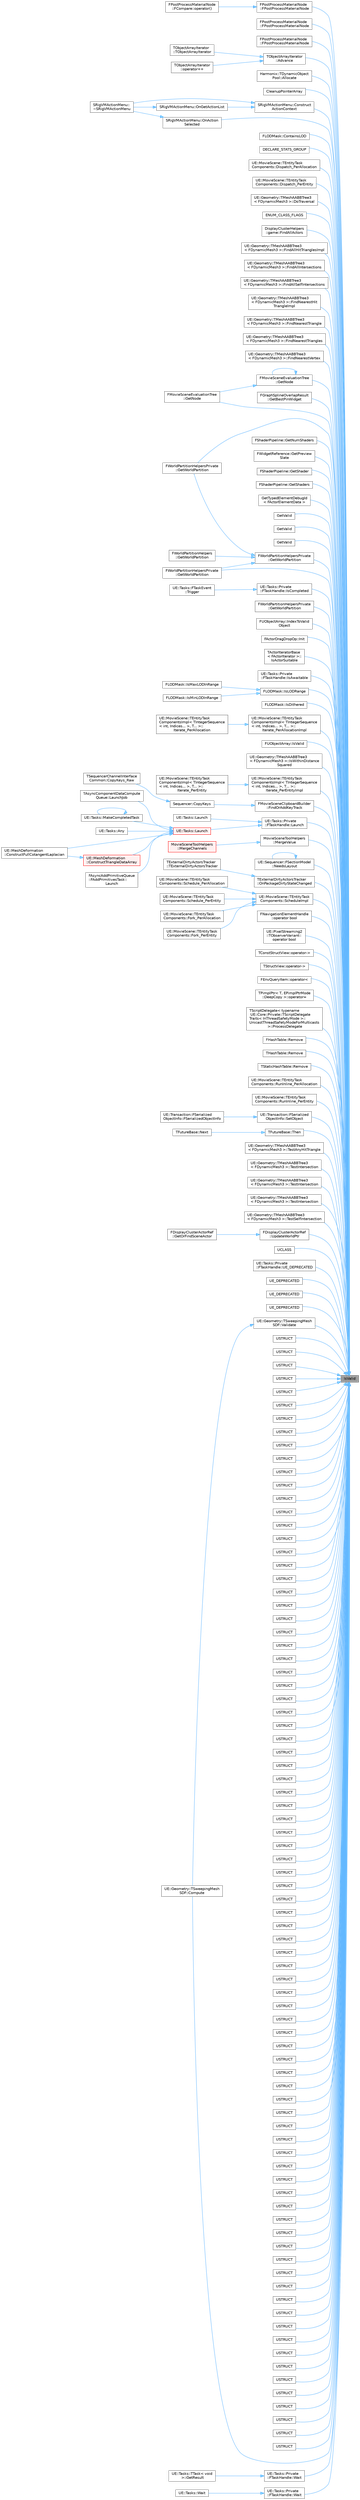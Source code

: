 digraph "IsValid"
{
 // INTERACTIVE_SVG=YES
 // LATEX_PDF_SIZE
  bgcolor="transparent";
  edge [fontname=Helvetica,fontsize=10,labelfontname=Helvetica,labelfontsize=10];
  node [fontname=Helvetica,fontsize=10,shape=box,height=0.2,width=0.4];
  rankdir="RL";
  Node1 [id="Node000001",label="IsValid",height=0.2,width=0.4,color="gray40", fillcolor="grey60", style="filled", fontcolor="black",tooltip=" "];
  Node1 -> Node2 [id="edge1_Node000001_Node000002",dir="back",color="steelblue1",style="solid",tooltip=" "];
  Node2 [id="Node000002",label="FPostProcessMaterialNode\l::FPostProcessMaterialNode",height=0.2,width=0.4,color="grey40", fillcolor="white", style="filled",URL="$d7/d18/structFPostProcessMaterialNode.html#ae6e707677c16ffdf92c939896d4dcab6",tooltip=" "];
  Node2 -> Node3 [id="edge2_Node000002_Node000003",dir="back",color="steelblue1",style="solid",tooltip=" "];
  Node3 [id="Node000003",label="FPostProcessMaterialNode\l::FCompare::operator()",height=0.2,width=0.4,color="grey40", fillcolor="white", style="filled",URL="$d7/d36/structFPostProcessMaterialNode_1_1FCompare.html#a70a6184172b61ce206432ad6aec59f3e",tooltip=" "];
  Node1 -> Node4 [id="edge3_Node000001_Node000004",dir="back",color="steelblue1",style="solid",tooltip=" "];
  Node4 [id="Node000004",label="FPostProcessMaterialNode\l::FPostProcessMaterialNode",height=0.2,width=0.4,color="grey40", fillcolor="white", style="filled",URL="$d7/d18/structFPostProcessMaterialNode.html#abaf8f3c3c472a36eb60947759b48b203",tooltip=" "];
  Node1 -> Node5 [id="edge4_Node000001_Node000005",dir="back",color="steelblue1",style="solid",tooltip=" "];
  Node5 [id="Node000005",label="FPostProcessMaterialNode\l::FPostProcessMaterialNode",height=0.2,width=0.4,color="grey40", fillcolor="white", style="filled",URL="$d7/d18/structFPostProcessMaterialNode.html#a237984bd3d2e72f5a341a7a6c44108f9",tooltip=" "];
  Node1 -> Node6 [id="edge5_Node000001_Node000006",dir="back",color="steelblue1",style="solid",tooltip=" "];
  Node6 [id="Node000006",label="TObjectArrayIterator\l::Advance",height=0.2,width=0.4,color="grey40", fillcolor="white", style="filled",URL="$da/d29/classTObjectArrayIterator.html#a900bb4630abaa24dee4a15cd1e039cfd",tooltip="Iterator advance with ordinary name for clarity in subclasses."];
  Node6 -> Node7 [id="edge6_Node000006_Node000007",dir="back",color="steelblue1",style="solid",tooltip=" "];
  Node7 [id="Node000007",label="TObjectArrayIterator\l::TObjectArrayIterator",height=0.2,width=0.4,color="grey40", fillcolor="white", style="filled",URL="$da/d29/classTObjectArrayIterator.html#a1e557ed3a82c3a05c766b6a27964cabb",tooltip="Constructor, iterates all non-null, non pending kill objects, optionally of a particular class or bas..."];
  Node6 -> Node8 [id="edge7_Node000006_Node000008",dir="back",color="steelblue1",style="solid",tooltip=" "];
  Node8 [id="Node000008",label="TObjectArrayIterator\l::operator++",height=0.2,width=0.4,color="grey40", fillcolor="white", style="filled",URL="$da/d29/classTObjectArrayIterator.html#a044ab7c539aebd6faf96b78b3c3a452e",tooltip="Iterator advance."];
  Node1 -> Node9 [id="edge8_Node000001_Node000009",dir="back",color="steelblue1",style="solid",tooltip=" "];
  Node9 [id="Node000009",label="Harmonix::TDynamicObject\lPool::Allocate",height=0.2,width=0.4,color="grey40", fillcolor="white", style="filled",URL="$d2/dd2/classHarmonix_1_1TDynamicObjectPool.html#ada93601bd58c18e6978ad9d9405bd72d",tooltip="allocates Num number of objects, given a factory method"];
  Node1 -> Node10 [id="edge9_Node000001_Node000010",dir="back",color="steelblue1",style="solid",tooltip=" "];
  Node10 [id="Node000010",label="CleanupPointerArray",height=0.2,width=0.4,color="grey40", fillcolor="white", style="filled",URL="$d2/d17/SharedPointer_8h.html#aa708d530eb4d735a184067f7a46eca4d",tooltip="Given a TArray of TWeakPtr's, will remove any invalid pointers."];
  Node1 -> Node11 [id="edge10_Node000001_Node000011",dir="back",color="steelblue1",style="solid",tooltip=" "];
  Node11 [id="Node000011",label="UE::Geometry::TSweepingMesh\lSDF::Compute",height=0.2,width=0.4,color="grey40", fillcolor="white", style="filled",URL="$dc/d4d/classUE_1_1Geometry_1_1TSweepingMeshSDF.html#a105ca0c0f2e59af9dd59e5c67c066f3e",tooltip="Compute the SDF enclosing the given bounds, with a 'safe' buffer zone."];
  Node1 -> Node12 [id="edge11_Node000001_Node000012",dir="back",color="steelblue1",style="solid",tooltip=" "];
  Node12 [id="Node000012",label="SRigVMActionMenu::Construct\lActionContext",height=0.2,width=0.4,color="grey40", fillcolor="white", style="filled",URL="$d0/dc8/classSRigVMActionMenu.html#a39f24a5eda969fd892188de587551386",tooltip=" "];
  Node12 -> Node13 [id="edge12_Node000012_Node000013",dir="back",color="steelblue1",style="solid",tooltip=" "];
  Node13 [id="Node000013",label="SRigVMActionMenu::\l~SRigVMActionMenu",height=0.2,width=0.4,color="grey40", fillcolor="white", style="filled",URL="$d0/dc8/classSRigVMActionMenu.html#a3e5360a0d634f11a8d88f3e21f1fa462",tooltip=" "];
  Node12 -> Node14 [id="edge13_Node000012_Node000014",dir="back",color="steelblue1",style="solid",tooltip=" "];
  Node14 [id="Node000014",label="SRigVMActionMenu::OnGetActionList",height=0.2,width=0.4,color="grey40", fillcolor="white", style="filled",URL="$d0/dc8/classSRigVMActionMenu.html#a2c30328b4c74245ba7ed5dc5f2303516",tooltip="Callback used to populate all actions list in SGraphActionMenu."];
  Node14 -> Node13 [id="edge14_Node000014_Node000013",dir="back",color="steelblue1",style="solid",tooltip=" "];
  Node1 -> Node15 [id="edge15_Node000001_Node000015",dir="back",color="steelblue1",style="solid",tooltip=" "];
  Node15 [id="Node000015",label="FLODMask::ContainsLOD",height=0.2,width=0.4,color="grey40", fillcolor="white", style="filled",URL="$d1/d95/structFLODMask.html#adafa6ff78c6eef4f467eaa7ee0b87d92",tooltip=" "];
  Node1 -> Node16 [id="edge16_Node000001_Node000016",dir="back",color="steelblue1",style="solid",tooltip=" "];
  Node16 [id="Node000016",label="DECLARE_STATS_GROUP",height=0.2,width=0.4,color="grey40", fillcolor="white", style="filled",URL="$da/d32/MovieSceneEntitySystemTypes_8h.html#a5c81dfc18995ea372f027e6c37c9b374",tooltip=" "];
  Node1 -> Node17 [id="edge17_Node000001_Node000017",dir="back",color="steelblue1",style="solid",tooltip=" "];
  Node17 [id="Node000017",label="UE::MovieScene::TEntityTask\lComponents::Dispatch_PerAllocation",height=0.2,width=0.4,color="grey40", fillcolor="white", style="filled",URL="$d2/d13/structUE_1_1MovieScene_1_1TEntityTaskComponents.html#a7159a1814d7fca09ad479d379d695f42",tooltip="Dispatch a task for every allocation that matches the filters and component types."];
  Node1 -> Node18 [id="edge18_Node000001_Node000018",dir="back",color="steelblue1",style="solid",tooltip=" "];
  Node18 [id="Node000018",label="UE::MovieScene::TEntityTask\lComponents::Dispatch_PerEntity",height=0.2,width=0.4,color="grey40", fillcolor="white", style="filled",URL="$d2/d13/structUE_1_1MovieScene_1_1TEntityTaskComponents.html#ad6e5e1147b4d63d4e74d9b567645e8ba",tooltip="Dispatch a task for every entity that matches the filters and component types."];
  Node1 -> Node19 [id="edge19_Node000001_Node000019",dir="back",color="steelblue1",style="solid",tooltip=" "];
  Node19 [id="Node000019",label="UE::Geometry::TMeshAABBTree3\l\< FDynamicMesh3 \>::DoTraversal",height=0.2,width=0.4,color="grey40", fillcolor="white", style="filled",URL="$dc/dc1/classUE_1_1Geometry_1_1TMeshAABBTree3.html#a8c99b42d74ecde7f07088c45a494e8d2",tooltip=" "];
  Node1 -> Node20 [id="edge20_Node000001_Node000020",dir="back",color="steelblue1",style="solid",tooltip=" "];
  Node20 [id="Node000020",label="ENUM_CLASS_FLAGS",height=0.2,width=0.4,color="grey40", fillcolor="white", style="filled",URL="$d3/d80/GroomCacheData_8h.html#a796bc07c128fa9e21924df4b4728ae09",tooltip="Attributes in groom that can be animated."];
  Node1 -> Node21 [id="edge21_Node000001_Node000021",dir="back",color="steelblue1",style="solid",tooltip=" "];
  Node21 [id="Node000021",label="DisplayClusterHelpers\l::game::FindAllActors",height=0.2,width=0.4,color="grey40", fillcolor="white", style="filled",URL="$d7/d25/namespaceDisplayClusterHelpers_1_1game.html#a314a3868ae02a6d8dd33e159d78db52a",tooltip=" "];
  Node1 -> Node22 [id="edge22_Node000001_Node000022",dir="back",color="steelblue1",style="solid",tooltip=" "];
  Node22 [id="Node000022",label="UE::Geometry::TMeshAABBTree3\l\< FDynamicMesh3 \>::FindAllHitTrianglesImpl",height=0.2,width=0.4,color="grey40", fillcolor="white", style="filled",URL="$dc/dc1/classUE_1_1Geometry_1_1TMeshAABBTree3.html#ab785b1392acf7356415b5ecada3e57e5",tooltip=" "];
  Node1 -> Node23 [id="edge23_Node000001_Node000023",dir="back",color="steelblue1",style="solid",tooltip=" "];
  Node23 [id="Node000023",label="UE::Geometry::TMeshAABBTree3\l\< FDynamicMesh3 \>::FindAllIntersections",height=0.2,width=0.4,color="grey40", fillcolor="white", style="filled",URL="$dc/dc1/classUE_1_1Geometry_1_1TMeshAABBTree3.html#a5d1e5103a2fdf8720402b95a8a989074",tooltip=" "];
  Node1 -> Node24 [id="edge24_Node000001_Node000024",dir="back",color="steelblue1",style="solid",tooltip=" "];
  Node24 [id="Node000024",label="UE::Geometry::TMeshAABBTree3\l\< FDynamicMesh3 \>::FindAllSelfIntersections",height=0.2,width=0.4,color="grey40", fillcolor="white", style="filled",URL="$dc/dc1/classUE_1_1Geometry_1_1TMeshAABBTree3.html#a290dcdcd22518663e1c58414cd6dcd0c",tooltip=" "];
  Node1 -> Node25 [id="edge25_Node000001_Node000025",dir="back",color="steelblue1",style="solid",tooltip=" "];
  Node25 [id="Node000025",label="UE::Geometry::TMeshAABBTree3\l\< FDynamicMesh3 \>::FindNearestHit\lTriangleImpl",height=0.2,width=0.4,color="grey40", fillcolor="white", style="filled",URL="$dc/dc1/classUE_1_1Geometry_1_1TMeshAABBTree3.html#a85b98c694dc14b89c846fe3de1d8f114",tooltip=" "];
  Node1 -> Node26 [id="edge26_Node000001_Node000026",dir="back",color="steelblue1",style="solid",tooltip=" "];
  Node26 [id="Node000026",label="UE::Geometry::TMeshAABBTree3\l\< FDynamicMesh3 \>::FindNearestTriangle",height=0.2,width=0.4,color="grey40", fillcolor="white", style="filled",URL="$dc/dc1/classUE_1_1Geometry_1_1TMeshAABBTree3.html#a8a9850254e5606a8af4d0504e2204e6f",tooltip=" "];
  Node1 -> Node27 [id="edge27_Node000001_Node000027",dir="back",color="steelblue1",style="solid",tooltip=" "];
  Node27 [id="Node000027",label="UE::Geometry::TMeshAABBTree3\l\< FDynamicMesh3 \>::FindNearestTriangles",height=0.2,width=0.4,color="grey40", fillcolor="white", style="filled",URL="$dc/dc1/classUE_1_1Geometry_1_1TMeshAABBTree3.html#a6898d3661813666219cd9c0d7d2c03ae",tooltip=" "];
  Node1 -> Node28 [id="edge28_Node000001_Node000028",dir="back",color="steelblue1",style="solid",tooltip=" "];
  Node28 [id="Node000028",label="UE::Geometry::TMeshAABBTree3\l\< FDynamicMesh3 \>::FindNearestVertex",height=0.2,width=0.4,color="grey40", fillcolor="white", style="filled",URL="$dc/dc1/classUE_1_1Geometry_1_1TMeshAABBTree3.html#a6b4c8a4061bcfb2119b0dba77fe2a11b",tooltip=" "];
  Node1 -> Node29 [id="edge29_Node000001_Node000029",dir="back",color="steelblue1",style="solid",tooltip=" "];
  Node29 [id="Node000029",label="FMovieSceneClipboardBuilder\l::FindOrAddKeyTrack",height=0.2,width=0.4,color="grey40", fillcolor="white", style="filled",URL="$de/d61/classFMovieSceneClipboardBuilder.html#a877aa251b01cb8fea4a971ea7b58caa0",tooltip="Find or add a key track."];
  Node29 -> Node30 [id="edge30_Node000029_Node000030",dir="back",color="steelblue1",style="solid",tooltip=" "];
  Node30 [id="Node000030",label="Sequencer::CopyKeys",height=0.2,width=0.4,color="grey40", fillcolor="white", style="filled",URL="$d5/dd3/namespaceSequencer.html#acc107bb557f07916b9481ea65ad35bd3",tooltip="Copy the specified keys from a channel."];
  Node30 -> Node31 [id="edge31_Node000030_Node000031",dir="back",color="steelblue1",style="solid",tooltip=" "];
  Node31 [id="Node000031",label="TSequencerChannelInterface\lCommon::CopyKeys_Raw",height=0.2,width=0.4,color="grey40", fillcolor="white", style="filled",URL="$da/dae/structTSequencerChannelInterfaceCommon.html#ac895f2ffd1ac3cd2b814d410314707fa",tooltip="Copy all the keys specified in KeyMask to the specified clipboard."];
  Node1 -> Node32 [id="edge32_Node000001_Node000032",dir="back",color="steelblue1",style="solid",tooltip=" "];
  Node32 [id="Node000032",label="FGraphSplineOverlapResult\l::GetBestPinWidget",height=0.2,width=0.4,color="grey40", fillcolor="white", style="filled",URL="$d6/dc3/structFGraphSplineOverlapResult.html#acfe2588d7e46d53e977eeb97aa72fa32",tooltip=" "];
  Node1 -> Node33 [id="edge33_Node000001_Node000033",dir="back",color="steelblue1",style="solid",tooltip=" "];
  Node33 [id="Node000033",label="FMovieSceneEvaluationTree\l::GetNode",height=0.2,width=0.4,color="grey40", fillcolor="white", style="filled",URL="$db/d77/structFMovieSceneEvaluationTree.html#a720ff1568bd5be145a6e2f40f6d5bbbc",tooltip="Non-const access to a node from its handle."];
  Node33 -> Node33 [id="edge34_Node000033_Node000033",dir="back",color="steelblue1",style="solid",tooltip=" "];
  Node33 -> Node34 [id="edge35_Node000033_Node000034",dir="back",color="steelblue1",style="solid",tooltip=" "];
  Node34 [id="Node000034",label="FMovieSceneEvaluationTree\l::GetNode",height=0.2,width=0.4,color="grey40", fillcolor="white", style="filled",URL="$db/d77/structFMovieSceneEvaluationTree.html#ae67087610aac79b71f174d32ef208075",tooltip="Const access to a node from its handle."];
  Node1 -> Node34 [id="edge36_Node000001_Node000034",dir="back",color="steelblue1",style="solid",tooltip=" "];
  Node1 -> Node35 [id="edge37_Node000001_Node000035",dir="back",color="steelblue1",style="solid",tooltip=" "];
  Node35 [id="Node000035",label="FShaderPipeline::GetNumShaders",height=0.2,width=0.4,color="grey40", fillcolor="white", style="filled",URL="$dd/da7/classFShaderPipeline.html#af4c9c679c827b0da43557d18d4487871",tooltip=" "];
  Node1 -> Node36 [id="edge38_Node000001_Node000036",dir="back",color="steelblue1",style="solid",tooltip=" "];
  Node36 [id="Node000036",label="FWidgetReference::GetPreview\lSlate",height=0.2,width=0.4,color="grey40", fillcolor="white", style="filled",URL="$d3/d7a/structFWidgetReference.html#a4c977b7e74472158e0a16de5ef78c766",tooltip=" "];
  Node1 -> Node37 [id="edge39_Node000001_Node000037",dir="back",color="steelblue1",style="solid",tooltip=" "];
  Node37 [id="Node000037",label="FShaderPipeline::GetShader",height=0.2,width=0.4,color="grey40", fillcolor="white", style="filled",URL="$dd/da7/classFShaderPipeline.html#a63766cd2d86cd8bab1ca43c839f47772",tooltip=" "];
  Node1 -> Node38 [id="edge40_Node000001_Node000038",dir="back",color="steelblue1",style="solid",tooltip=" "];
  Node38 [id="Node000038",label="FShaderPipeline::GetShaders",height=0.2,width=0.4,color="grey40", fillcolor="white", style="filled",URL="$dd/da7/classFShaderPipeline.html#a95bac862f847242a7f22adf30da48fcd",tooltip=" "];
  Node1 -> Node39 [id="edge41_Node000001_Node000039",dir="back",color="steelblue1",style="solid",tooltip=" "];
  Node39 [id="Node000039",label="GetTypedElementDebugId\l\< FActorElementData \>",height=0.2,width=0.4,color="grey40", fillcolor="white", style="filled",URL="$db/df8/ActorElementData_8h.html#a9cc50bc4bc17a7e6e2b0f31be4488296",tooltip=" "];
  Node1 -> Node40 [id="edge42_Node000001_Node000040",dir="back",color="steelblue1",style="solid",tooltip=" "];
  Node40 [id="Node000040",label="GetValid",height=0.2,width=0.4,color="grey40", fillcolor="white", style="filled",URL="$db/dbf/Object_8h.html#ac1f7dec9d3af68b9b1f4df02d64c33bf",tooltip="Returns a pointer to a valid object if the Test object passes IsValid() tests, otherwise null."];
  Node1 -> Node41 [id="edge43_Node000001_Node000041",dir="back",color="steelblue1",style="solid",tooltip=" "];
  Node41 [id="Node000041",label="GetValid",height=0.2,width=0.4,color="grey40", fillcolor="white", style="filled",URL="$d6/d75/ObjectPtr_8h.html#a1efc504743d2cfb21347e9831513d038",tooltip="Returns a pointer to a valid object if the Test object passes IsValid() tests, otherwise null."];
  Node1 -> Node42 [id="edge44_Node000001_Node000042",dir="back",color="steelblue1",style="solid",tooltip=" "];
  Node42 [id="Node000042",label="GetValid",height=0.2,width=0.4,color="grey40", fillcolor="white", style="filled",URL="$db/dbf/Object_8h.html#aa7b735eeb0c46241d53dce833618a66a",tooltip="Returns a pointer to a valid object if the Test object passes IsValid() tests, otherwise null."];
  Node1 -> Node43 [id="edge45_Node000001_Node000043",dir="back",color="steelblue1",style="solid",tooltip=" "];
  Node43 [id="Node000043",label="FWorldPartitionHelpersPrivate\l::GetWorldPartition",height=0.2,width=0.4,color="grey40", fillcolor="white", style="filled",URL="$da/d84/namespaceFWorldPartitionHelpersPrivate.html#a5a98afa63bd1581a1928f9bd5a76be87",tooltip=" "];
  Node1 -> Node44 [id="edge46_Node000001_Node000044",dir="back",color="steelblue1",style="solid",tooltip=" "];
  Node44 [id="Node000044",label="FWorldPartitionHelpersPrivate\l::GetWorldPartition",height=0.2,width=0.4,color="grey40", fillcolor="white", style="filled",URL="$da/d84/namespaceFWorldPartitionHelpersPrivate.html#a9cb7af4c9cac8ff6a8f726177c5f0154",tooltip=" "];
  Node44 -> Node45 [id="edge47_Node000044_Node000045",dir="back",color="steelblue1",style="solid",tooltip=" "];
  Node45 [id="Node000045",label="FWorldPartitionHelpers\l::GetWorldPartition",height=0.2,width=0.4,color="grey40", fillcolor="white", style="filled",URL="$d5/d15/classFWorldPartitionHelpers.html#a47b949e9052b0adb390af4fb37ea7ec8",tooltip="Returns the owning World Partition for this object."];
  Node44 -> Node43 [id="edge48_Node000044_Node000043",dir="back",color="steelblue1",style="solid",tooltip=" "];
  Node44 -> Node46 [id="edge49_Node000044_Node000046",dir="back",color="steelblue1",style="solid",tooltip=" "];
  Node46 [id="Node000046",label="FWorldPartitionHelpersPrivate\l::GetWorldPartition",height=0.2,width=0.4,color="grey40", fillcolor="white", style="filled",URL="$da/d84/namespaceFWorldPartitionHelpersPrivate.html#ab07b499bdd890d92462fd54ff14b4bc7",tooltip=" "];
  Node1 -> Node47 [id="edge50_Node000001_Node000047",dir="back",color="steelblue1",style="solid",tooltip=" "];
  Node47 [id="Node000047",label="FWorldPartitionHelpersPrivate\l::GetWorldPartition",height=0.2,width=0.4,color="grey40", fillcolor="white", style="filled",URL="$da/d84/namespaceFWorldPartitionHelpersPrivate.html#afc9668b32a8210ce3ea8111c90d651b7",tooltip=" "];
  Node1 -> Node46 [id="edge51_Node000001_Node000046",dir="back",color="steelblue1",style="solid",tooltip=" "];
  Node1 -> Node48 [id="edge52_Node000001_Node000048",dir="back",color="steelblue1",style="solid",tooltip=" "];
  Node48 [id="Node000048",label="FUObjectArray::IndexToValid\lObject",height=0.2,width=0.4,color="grey40", fillcolor="white", style="filled",URL="$db/dec/classFUObjectArray.html#ac31d8d4ef66d20f53dd67e92eed9fbec",tooltip=" "];
  Node1 -> Node49 [id="edge53_Node000001_Node000049",dir="back",color="steelblue1",style="solid",tooltip=" "];
  Node49 [id="Node000049",label="FActorDragDropOp::Init",height=0.2,width=0.4,color="grey40", fillcolor="white", style="filled",URL="$dc/de6/classFActorDragDropOp.html#a392f4e944856540373641bc8650d3604",tooltip=" "];
  Node1 -> Node50 [id="edge54_Node000001_Node000050",dir="back",color="steelblue1",style="solid",tooltip=" "];
  Node50 [id="Node000050",label="TActorIteratorBase\l\< FActorIterator \>::\lIsActorSuitable",height=0.2,width=0.4,color="grey40", fillcolor="white", style="filled",URL="$d4/d8b/classTActorIteratorBase.html#ae5bb4c29e8c36c93339d999bac60af66",tooltip=" "];
  Node1 -> Node51 [id="edge55_Node000001_Node000051",dir="back",color="steelblue1",style="solid",tooltip=" "];
  Node51 [id="Node000051",label="UE::Tasks::Private\l::FTaskHandle::IsAwaitable",height=0.2,width=0.4,color="grey40", fillcolor="white", style="filled",URL="$d5/d7b/classUE_1_1Tasks_1_1Private_1_1FTaskHandle.html#a517f0f168b5bf80bb77bd82058b95dc7",tooltip=" "];
  Node1 -> Node52 [id="edge56_Node000001_Node000052",dir="back",color="steelblue1",style="solid",tooltip=" "];
  Node52 [id="Node000052",label="UE::Tasks::Private\l::FTaskHandle::IsCompleted",height=0.2,width=0.4,color="grey40", fillcolor="white", style="filled",URL="$d5/d7b/classUE_1_1Tasks_1_1Private_1_1FTaskHandle.html#ad1b5c596bede0b48cab554148989d55a",tooltip=" "];
  Node52 -> Node53 [id="edge57_Node000052_Node000053",dir="back",color="steelblue1",style="solid",tooltip=" "];
  Node53 [id="Node000053",label="UE::Tasks::FTaskEvent\l::Trigger",height=0.2,width=0.4,color="grey40", fillcolor="white", style="filled",URL="$d4/dc6/classUE_1_1Tasks_1_1FTaskEvent.html#a4040dd7a281f3f4fce772935b80c96a6",tooltip=" "];
  Node1 -> Node54 [id="edge58_Node000001_Node000054",dir="back",color="steelblue1",style="solid",tooltip=" "];
  Node54 [id="Node000054",label="FLODMask::IsDithered",height=0.2,width=0.4,color="grey40", fillcolor="white", style="filled",URL="$d1/d95/structFLODMask.html#aac22a5ba79022ca26947aa90f8bea8c2",tooltip=" "];
  Node1 -> Node55 [id="edge59_Node000001_Node000055",dir="back",color="steelblue1",style="solid",tooltip=" "];
  Node55 [id="Node000055",label="FLODMask::IsLODRange",height=0.2,width=0.4,color="grey40", fillcolor="white", style="filled",URL="$d1/d95/structFLODMask.html#ad00efa112a9f337ad6b04408633f70bb",tooltip=" "];
  Node55 -> Node56 [id="edge60_Node000055_Node000056",dir="back",color="steelblue1",style="solid",tooltip=" "];
  Node56 [id="Node000056",label="FLODMask::IsMaxLODInRange",height=0.2,width=0.4,color="grey40", fillcolor="white", style="filled",URL="$d1/d95/structFLODMask.html#a4b377c81c0a47ec90ccc83649442f572",tooltip=" "];
  Node55 -> Node57 [id="edge61_Node000055_Node000057",dir="back",color="steelblue1",style="solid",tooltip=" "];
  Node57 [id="Node000057",label="FLODMask::IsMinLODInRange",height=0.2,width=0.4,color="grey40", fillcolor="white", style="filled",URL="$d1/d95/structFLODMask.html#a573bb3e38a2e3128d0ca61eab54922d0",tooltip=" "];
  Node1 -> Node58 [id="edge62_Node000001_Node000058",dir="back",color="steelblue1",style="solid",tooltip=" "];
  Node58 [id="Node000058",label="FUObjectArray::IsValid",height=0.2,width=0.4,color="grey40", fillcolor="white", style="filled",URL="$db/dec/classFUObjectArray.html#a848ed7fa6de03f0fe5382543d887c68b",tooltip=" "];
  Node1 -> Node59 [id="edge63_Node000001_Node000059",dir="back",color="steelblue1",style="solid",tooltip=" "];
  Node59 [id="Node000059",label="UE::Geometry::TMeshAABBTree3\l\< FDynamicMesh3 \>::IsWithinDistance\lSquared",height=0.2,width=0.4,color="grey40", fillcolor="white", style="filled",URL="$dc/dc1/classUE_1_1Geometry_1_1TMeshAABBTree3.html#ac37fc7311138c73012a6c554eb1de354",tooltip=" "];
  Node1 -> Node60 [id="edge64_Node000001_Node000060",dir="back",color="steelblue1",style="solid",tooltip=" "];
  Node60 [id="Node000060",label="UE::MovieScene::TEntityTask\lComponentsImpl\< TIntegerSequence\l\< int, Indices... \>, T... \>::\lIterate_PerAllocationImpl",height=0.2,width=0.4,color="grey40", fillcolor="white", style="filled",URL="$d5/da7/structUE_1_1MovieScene_1_1TEntityTaskComponentsImpl_3_01TIntegerSequence_3_01int_00_01Indices_8_8_8_01_4_00_01T_8_8_8_01_4.html#ac064f798a5b93825890a98c73077fa9c",tooltip="Implementation function for Iterate_PerAllocation."];
  Node60 -> Node61 [id="edge65_Node000060_Node000061",dir="back",color="steelblue1",style="solid",tooltip=" "];
  Node61 [id="Node000061",label="UE::MovieScene::TEntityTask\lComponentsImpl\< TIntegerSequence\l\< int, Indices... \>, T... \>::\lIterate_PerAllocation",height=0.2,width=0.4,color="grey40", fillcolor="white", style="filled",URL="$d5/da7/structUE_1_1MovieScene_1_1TEntityTaskComponentsImpl_3_01TIntegerSequence_3_01int_00_01Indices_8_8_8_01_4_00_01T_8_8_8_01_4.html#a7db4b373230de628d02d82e72c588516",tooltip="Perform a thread-safe iteration of all matching allocations within the specified entity manager using..."];
  Node1 -> Node62 [id="edge66_Node000001_Node000062",dir="back",color="steelblue1",style="solid",tooltip=" "];
  Node62 [id="Node000062",label="UE::MovieScene::TEntityTask\lComponentsImpl\< TIntegerSequence\l\< int, Indices... \>, T... \>::\lIterate_PerEntityImpl",height=0.2,width=0.4,color="grey40", fillcolor="white", style="filled",URL="$d5/da7/structUE_1_1MovieScene_1_1TEntityTaskComponentsImpl_3_01TIntegerSequence_3_01int_00_01Indices_8_8_8_01_4_00_01T_8_8_8_01_4.html#a4c06bfb13fc2bd03b3a82a1f0f890c41",tooltip="Implementation function for Iterate_PerEntity."];
  Node62 -> Node63 [id="edge67_Node000062_Node000063",dir="back",color="steelblue1",style="solid",tooltip=" "];
  Node63 [id="Node000063",label="UE::MovieScene::TEntityTask\lComponentsImpl\< TIntegerSequence\l\< int, Indices... \>, T... \>::\lIterate_PerEntity",height=0.2,width=0.4,color="grey40", fillcolor="white", style="filled",URL="$d5/da7/structUE_1_1MovieScene_1_1TEntityTaskComponentsImpl_3_01TIntegerSequence_3_01int_00_01Indices_8_8_8_01_4_00_01T_8_8_8_01_4.html#ad042ad8020104dd8801aa8c1a45dc85a",tooltip="Perform a thread-safe iteration of all matching entities specified entity manager using this task,..."];
  Node1 -> Node64 [id="edge68_Node000001_Node000064",dir="back",color="steelblue1",style="solid",tooltip=" "];
  Node64 [id="Node000064",label="UE::Tasks::Private\l::FTaskHandle::Launch",height=0.2,width=0.4,color="grey40", fillcolor="white", style="filled",URL="$d5/d7b/classUE_1_1Tasks_1_1Private_1_1FTaskHandle.html#a7e34f3e5c28068ead51c5aeec0ec27c2",tooltip=" "];
  Node64 -> Node65 [id="edge69_Node000064_Node000065",dir="back",color="steelblue1",style="solid",tooltip=" "];
  Node65 [id="Node000065",label="UE::Tasks::Launch",height=0.2,width=0.4,color="red", fillcolor="#FFF0F0", style="filled",URL="$dd/da2/namespaceUE_1_1Tasks.html#aaaad2d03e3325cc817dabbcc0c803bc2",tooltip=" "];
  Node65 -> Node66 [id="edge70_Node000065_Node000066",dir="back",color="steelblue1",style="solid",tooltip=" "];
  Node66 [id="Node000066",label="UE::Tasks::Any",height=0.2,width=0.4,color="grey40", fillcolor="white", style="filled",URL="$dd/da2/namespaceUE_1_1Tasks.html#acd7522d05f90aa493aecd99e106c6f10",tooltip=" "];
  Node65 -> Node67 [id="edge71_Node000065_Node000067",dir="back",color="steelblue1",style="solid",tooltip=" "];
  Node67 [id="Node000067",label="UE::MeshDeformation\l::ConstructFullCotangentLaplacian",height=0.2,width=0.4,color="grey40", fillcolor="white", style="filled",URL="$da/df1/namespaceUE_1_1MeshDeformation.html#ae792924418f806431fc29afa28c3716f",tooltip="Construct sparse Cotangent Laplacian matrix."];
  Node65 -> Node68 [id="edge72_Node000065_Node000068",dir="back",color="steelblue1",style="solid",tooltip=" "];
  Node68 [id="Node000068",label="UE::MeshDeformation\l::ConstructTriangleDataArray",height=0.2,width=0.4,color="red", fillcolor="#FFF0F0", style="filled",URL="$da/df1/namespaceUE_1_1MeshDeformation.html#ad8780349428dfee6b9e4c2b338ee5ffc",tooltip="Return and array in triangle order that holds the per-triangle derived data needed."];
  Node68 -> Node67 [id="edge73_Node000068_Node000067",dir="back",color="steelblue1",style="solid",tooltip=" "];
  Node65 -> Node72 [id="edge74_Node000065_Node000072",dir="back",color="steelblue1",style="solid",tooltip=" "];
  Node72 [id="Node000072",label="FAsyncAddPrimitiveQueue\l::FAddPrimitivesTask::\lLaunch",height=0.2,width=0.4,color="grey40", fillcolor="white", style="filled",URL="$dc/df3/structFAsyncAddPrimitiveQueue_1_1FAddPrimitivesTask.html#a81e681c7f4d3deaa17f5a9eb35102baa",tooltip=" "];
  Node65 -> Node73 [id="edge75_Node000065_Node000073",dir="back",color="steelblue1",style="solid",tooltip=" "];
  Node73 [id="Node000073",label="TAsyncComponentDataCompute\lQueue::LaunchJob",height=0.2,width=0.4,color="grey40", fillcolor="white", style="filled",URL="$d6/da4/structTAsyncComponentDataComputeQueue.html#a5d9096608c8f3e2abad28c3ee2be455b",tooltip=" "];
  Node65 -> Node74 [id="edge76_Node000065_Node000074",dir="back",color="steelblue1",style="solid",tooltip=" "];
  Node74 [id="Node000074",label="UE::Tasks::MakeCompletedTask",height=0.2,width=0.4,color="grey40", fillcolor="white", style="filled",URL="$dd/da2/namespaceUE_1_1Tasks.html#af2127fc92b16a175851d60f84bf6208b",tooltip=" "];
  Node74 -> Node74 [id="edge77_Node000074_Node000074",dir="back",color="steelblue1",style="solid",tooltip=" "];
  Node64 -> Node80 [id="edge78_Node000064_Node000080",dir="back",color="steelblue1",style="solid",tooltip=" "];
  Node80 [id="Node000080",label="UE::Tasks::Launch",height=0.2,width=0.4,color="grey40", fillcolor="white", style="filled",URL="$dd/da2/namespaceUE_1_1Tasks.html#af6f1b8bedffd6f9ce2a4602cc341f57c",tooltip=" "];
  Node1 -> Node81 [id="edge79_Node000001_Node000081",dir="back",color="steelblue1",style="solid",tooltip=" "];
  Node81 [id="Node000081",label="MovieSceneToolHelpers\l::MergeValue",height=0.2,width=0.4,color="grey40", fillcolor="white", style="filled",URL="$d9/d4a/classMovieSceneToolHelpers.html#aef11d026fe315a3b050c5587daea46c9",tooltip=" "];
  Node81 -> Node82 [id="edge80_Node000081_Node000082",dir="back",color="steelblue1",style="solid",tooltip=" "];
  Node82 [id="Node000082",label="MovieSceneToolHelpers\l::MergeChannels",height=0.2,width=0.4,color="red", fillcolor="#FFF0F0", style="filled",URL="$d9/d4a/classMovieSceneToolHelpers.html#abb9a9db481ed946b92f866ce8117334b",tooltip=" "];
  Node1 -> Node85 [id="edge81_Node000001_Node000085",dir="back",color="steelblue1",style="solid",tooltip=" "];
  Node85 [id="Node000085",label="UE::Sequencer::FSectionModel\l::NeedsLayout",height=0.2,width=0.4,color="grey40", fillcolor="white", style="filled",URL="$de/d49/classUE_1_1Sequencer_1_1FSectionModel.html#a25a09d9824dc79dc881e0429cef20c6f",tooltip="Returns whether this section model needs to be rebuilt, ie."];
  Node85 -> Node85 [id="edge82_Node000085_Node000085",dir="back",color="steelblue1",style="solid",tooltip=" "];
  Node1 -> Node86 [id="edge83_Node000001_Node000086",dir="back",color="steelblue1",style="solid",tooltip=" "];
  Node86 [id="Node000086",label="SRigVMActionMenu::OnAction\lSelected",height=0.2,width=0.4,color="grey40", fillcolor="white", style="filled",URL="$d0/dc8/classSRigVMActionMenu.html#afb2d67041bae3d08a4b31dc8000a4320",tooltip=" "];
  Node86 -> Node13 [id="edge84_Node000086_Node000013",dir="back",color="steelblue1",style="solid",tooltip=" "];
  Node1 -> Node87 [id="edge85_Node000001_Node000087",dir="back",color="steelblue1",style="solid",tooltip=" "];
  Node87 [id="Node000087",label="TExternalDirtyActorsTracker\l::OnPackageDirtyStateChanged",height=0.2,width=0.4,color="grey40", fillcolor="white", style="filled",URL="$db/dcf/classTExternalDirtyActorsTracker.html#a1a2b9be6d32ef0d5d314abbe00247cec",tooltip=" "];
  Node87 -> Node88 [id="edge86_Node000087_Node000088",dir="back",color="steelblue1",style="solid",tooltip=" "];
  Node88 [id="Node000088",label="TExternalDirtyActorsTracker\l::TExternalDirtyActorsTracker",height=0.2,width=0.4,color="grey40", fillcolor="white", style="filled",URL="$db/dcf/classTExternalDirtyActorsTracker.html#a9ac5633f619658c6f6a2dcef65e755c2",tooltip=" "];
  Node1 -> Node89 [id="edge87_Node000001_Node000089",dir="back",color="steelblue1",style="solid",tooltip=" "];
  Node89 [id="Node000089",label="FNavigationElementHandle\l::operator bool",height=0.2,width=0.4,color="grey40", fillcolor="white", style="filled",URL="$df/dfa/structFNavigationElementHandle.html#a918d15520ac6d188ec21b4ade240ef90",tooltip="Conversion operator used to convert the handle to a boolean based on its validity."];
  Node1 -> Node90 [id="edge88_Node000001_Node000090",dir="back",color="steelblue1",style="solid",tooltip=" "];
  Node90 [id="Node000090",label="UE::PixelStreaming2\l::TObserverVariant::\loperator bool",height=0.2,width=0.4,color="grey40", fillcolor="white", style="filled",URL="$da/dec/classUE_1_1PixelStreaming2_1_1TObserverVariant.html#a6fbe9d47fe6d8fd8f183f3bbb953a88c",tooltip=" "];
  Node1 -> Node91 [id="edge89_Node000001_Node000091",dir="back",color="steelblue1",style="solid",tooltip=" "];
  Node91 [id="Node000091",label="TConstStructView::operator-\>",height=0.2,width=0.4,color="grey40", fillcolor="white", style="filled",URL="$d3/db1/structTConstStructView.html#a8e052f4ce485ab8888eaf5462d663bf4",tooltip="Simplified accessor for members of the guaranteed minimum structure type."];
  Node1 -> Node92 [id="edge90_Node000001_Node000092",dir="back",color="steelblue1",style="solid",tooltip=" "];
  Node92 [id="Node000092",label="TStructView::operator-\>",height=0.2,width=0.4,color="grey40", fillcolor="white", style="filled",URL="$de/d10/structTStructView.html#a0df76c6fb072af6f4a36fcae33bf7993",tooltip="Simplified accessor for members of the guaranteed minimum structure type."];
  Node1 -> Node93 [id="edge91_Node000001_Node000093",dir="back",color="steelblue1",style="solid",tooltip=" "];
  Node93 [id="Node000093",label="FEnvQueryItem::operator\<",height=0.2,width=0.4,color="grey40", fillcolor="white", style="filled",URL="$d2/d06/structFEnvQueryItem.html#a713487aa9d22432d4b3d898671a14077",tooltip=" "];
  Node1 -> Node94 [id="edge92_Node000001_Node000094",dir="back",color="steelblue1",style="solid",tooltip=" "];
  Node94 [id="Node000094",label="TPimplPtr\< T, EPimplPtrMode\l::DeepCopy \>::operator=",height=0.2,width=0.4,color="grey40", fillcolor="white", style="filled",URL="$d0/d4b/structTPimplPtr_3_01T_00_01EPimplPtrMode_1_1DeepCopy_01_4.html#af3c23302e35c584dfef534daa2ddf61a",tooltip=" "];
  Node1 -> Node95 [id="edge93_Node000001_Node000095",dir="back",color="steelblue1",style="solid",tooltip=" "];
  Node95 [id="Node000095",label="TScriptDelegate\< typename\l UE::Core::Private::TScriptDelegate\lTraits\< InThreadSafetyMode \>::\lUnicastThreadSafetyModeForMulticasts\l \>::ProcessDelegate",height=0.2,width=0.4,color="grey40", fillcolor="white", style="filled",URL="$d1/d87/classTScriptDelegate.html#aafe0a3b2af944e63295545b1b487f6ba",tooltip=" "];
  Node1 -> Node96 [id="edge94_Node000001_Node000096",dir="back",color="steelblue1",style="solid",tooltip=" "];
  Node96 [id="Node000096",label="FHashTable::Remove",height=0.2,width=0.4,color="grey40", fillcolor="white", style="filled",URL="$d8/d18/classFHashTable.html#a92b0fb90c70e36652f3558299ddfc32a",tooltip=" "];
  Node1 -> Node97 [id="edge95_Node000001_Node000097",dir="back",color="steelblue1",style="solid",tooltip=" "];
  Node97 [id="Node000097",label="THashTable::Remove",height=0.2,width=0.4,color="grey40", fillcolor="white", style="filled",URL="$d7/d61/classTHashTable.html#a31293a40000307ded9471ebf1ff0abd7",tooltip=" "];
  Node1 -> Node98 [id="edge96_Node000001_Node000098",dir="back",color="steelblue1",style="solid",tooltip=" "];
  Node98 [id="Node000098",label="TStaticHashTable::Remove",height=0.2,width=0.4,color="grey40", fillcolor="white", style="filled",URL="$dc/d7b/classTStaticHashTable.html#afd567e04f12f42662b10e075389c6196",tooltip=" "];
  Node1 -> Node99 [id="edge97_Node000001_Node000099",dir="back",color="steelblue1",style="solid",tooltip=" "];
  Node99 [id="Node000099",label="UE::MovieScene::TEntityTask\lComponents::RunInline_PerAllocation",height=0.2,width=0.4,color="grey40", fillcolor="white", style="filled",URL="$d2/d13/structUE_1_1MovieScene_1_1TEntityTaskComponents.html#a8cdd0625f7e74fbc5ac8ced67b124655",tooltip=" "];
  Node1 -> Node100 [id="edge98_Node000001_Node000100",dir="back",color="steelblue1",style="solid",tooltip=" "];
  Node100 [id="Node000100",label="UE::MovieScene::TEntityTask\lComponents::RunInline_PerEntity",height=0.2,width=0.4,color="grey40", fillcolor="white", style="filled",URL="$d2/d13/structUE_1_1MovieScene_1_1TEntityTaskComponents.html#a194a9ebde7c6f628687c1c4ced14ad8b",tooltip=" "];
  Node1 -> Node101 [id="edge99_Node000001_Node000101",dir="back",color="steelblue1",style="solid",tooltip=" "];
  Node101 [id="Node000101",label="UE::MovieScene::TEntityTask\lComponents::ScheduleImpl",height=0.2,width=0.4,color="grey40", fillcolor="white", style="filled",URL="$d2/d13/structUE_1_1MovieScene_1_1TEntityTaskComponents.html#aca6b79847230e0436d48a9565e8fc39d",tooltip=" "];
  Node101 -> Node102 [id="edge100_Node000101_Node000102",dir="back",color="steelblue1",style="solid",tooltip=" "];
  Node102 [id="Node000102",label="UE::MovieScene::TEntityTask\lComponents::Fork_PerAllocation",height=0.2,width=0.4,color="grey40", fillcolor="white", style="filled",URL="$d2/d13/structUE_1_1MovieScene_1_1TEntityTaskComponents.html#a5cf716011e300fdfe9300aa57d6f8aab",tooltip=" "];
  Node101 -> Node103 [id="edge101_Node000101_Node000103",dir="back",color="steelblue1",style="solid",tooltip=" "];
  Node103 [id="Node000103",label="UE::MovieScene::TEntityTask\lComponents::Fork_PerEntity",height=0.2,width=0.4,color="grey40", fillcolor="white", style="filled",URL="$d2/d13/structUE_1_1MovieScene_1_1TEntityTaskComponents.html#a98d528a4e77e914005765e9de2bd9cb4",tooltip=" "];
  Node101 -> Node104 [id="edge102_Node000101_Node000104",dir="back",color="steelblue1",style="solid",tooltip=" "];
  Node104 [id="Node000104",label="UE::MovieScene::TEntityTask\lComponents::Schedule_PerAllocation",height=0.2,width=0.4,color="grey40", fillcolor="white", style="filled",URL="$d2/d13/structUE_1_1MovieScene_1_1TEntityTaskComponents.html#a7948cda74d927829e21423be67266fcf",tooltip=" "];
  Node101 -> Node105 [id="edge103_Node000101_Node000105",dir="back",color="steelblue1",style="solid",tooltip=" "];
  Node105 [id="Node000105",label="UE::MovieScene::TEntityTask\lComponents::Schedule_PerEntity",height=0.2,width=0.4,color="grey40", fillcolor="white", style="filled",URL="$d2/d13/structUE_1_1MovieScene_1_1TEntityTaskComponents.html#a494de69cf84039b5903f38cab3429ce1",tooltip=" "];
  Node1 -> Node106 [id="edge104_Node000001_Node000106",dir="back",color="steelblue1",style="solid",tooltip=" "];
  Node106 [id="Node000106",label="UE::Transaction::FSerialized\lObjectInfo::SetObject",height=0.2,width=0.4,color="grey40", fillcolor="white", style="filled",URL="$db/dcd/structUE_1_1Transaction_1_1FSerializedObjectInfo.html#a3674c35859bec2b854b9c9038ce077a7",tooltip=" "];
  Node106 -> Node107 [id="edge105_Node000106_Node000107",dir="back",color="steelblue1",style="solid",tooltip=" "];
  Node107 [id="Node000107",label="UE::Transaction::FSerialized\lObjectInfo::FSerializedObjectInfo",height=0.2,width=0.4,color="grey40", fillcolor="white", style="filled",URL="$db/dcd/structUE_1_1Transaction_1_1FSerializedObjectInfo.html#a11e082cfbdf22a4e559028c9e4f22b54",tooltip=" "];
  Node1 -> Node108 [id="edge106_Node000001_Node000108",dir="back",color="steelblue1",style="solid",tooltip=" "];
  Node108 [id="Node000108",label="UE::Geometry::TMeshAABBTree3\l\< FDynamicMesh3 \>::TestAnyHitTriangle",height=0.2,width=0.4,color="grey40", fillcolor="white", style="filled",URL="$dc/dc1/classUE_1_1Geometry_1_1TMeshAABBTree3.html#a1e75f24ddb709254df3c9069ec3c2d68",tooltip=" "];
  Node1 -> Node109 [id="edge107_Node000001_Node000109",dir="back",color="steelblue1",style="solid",tooltip=" "];
  Node109 [id="Node000109",label="UE::Geometry::TMeshAABBTree3\l\< FDynamicMesh3 \>::TestIntersection",height=0.2,width=0.4,color="grey40", fillcolor="white", style="filled",URL="$dc/dc1/classUE_1_1Geometry_1_1TMeshAABBTree3.html#afbe4866bf6d5f106361c030abd0d9604",tooltip=" "];
  Node1 -> Node110 [id="edge108_Node000001_Node000110",dir="back",color="steelblue1",style="solid",tooltip=" "];
  Node110 [id="Node000110",label="UE::Geometry::TMeshAABBTree3\l\< FDynamicMesh3 \>::TestIntersection",height=0.2,width=0.4,color="grey40", fillcolor="white", style="filled",URL="$dc/dc1/classUE_1_1Geometry_1_1TMeshAABBTree3.html#a10fa0b138188f91e8d64c4b379fceca7",tooltip=" "];
  Node1 -> Node111 [id="edge109_Node000001_Node000111",dir="back",color="steelblue1",style="solid",tooltip=" "];
  Node111 [id="Node000111",label="UE::Geometry::TMeshAABBTree3\l\< FDynamicMesh3 \>::TestIntersection",height=0.2,width=0.4,color="grey40", fillcolor="white", style="filled",URL="$dc/dc1/classUE_1_1Geometry_1_1TMeshAABBTree3.html#ad5456e3cc827b317705527afd5e14237",tooltip=" "];
  Node1 -> Node112 [id="edge110_Node000001_Node000112",dir="back",color="steelblue1",style="solid",tooltip=" "];
  Node112 [id="Node000112",label="UE::Geometry::TMeshAABBTree3\l\< FDynamicMesh3 \>::TestSelfIntersection",height=0.2,width=0.4,color="grey40", fillcolor="white", style="filled",URL="$dc/dc1/classUE_1_1Geometry_1_1TMeshAABBTree3.html#a2b74954d095ef2e4424fffd7e256c36f",tooltip=" "];
  Node1 -> Node113 [id="edge111_Node000001_Node000113",dir="back",color="steelblue1",style="solid",tooltip=" "];
  Node113 [id="Node000113",label="TFutureBase::Then",height=0.2,width=0.4,color="grey40", fillcolor="white", style="filled",URL="$d1/d71/classTFutureBase.html#a8b5991edb4ad504e570a9571310a8eb8",tooltip="Set a completion callback that will be called once the future completes or immediately if already com..."];
  Node113 -> Node114 [id="edge112_Node000113_Node000114",dir="back",color="steelblue1",style="solid",tooltip=" "];
  Node114 [id="Node000114",label="TFutureBase::Next",height=0.2,width=0.4,color="grey40", fillcolor="white", style="filled",URL="$d1/d71/classTFutureBase.html#a8e91bc9a4bca91c3386efb1c69b6d9ec",tooltip="Convenience wrapper for Then that set a completion callback that will be called once the future compl..."];
  Node1 -> Node115 [id="edge113_Node000001_Node000115",dir="back",color="steelblue1",style="solid",tooltip=" "];
  Node115 [id="Node000115",label="UCLASS",height=0.2,width=0.4,color="grey40", fillcolor="white", style="filled",URL="$da/d0f/KismetSystemLibrary_8h.html#a423673fc0112544852d21aa5fa46cd19",tooltip=" "];
  Node1 -> Node116 [id="edge114_Node000001_Node000116",dir="back",color="steelblue1",style="solid",tooltip=" "];
  Node116 [id="Node000116",label="UE::Tasks::Private\l::FTaskHandle::UE_DEPRECATED",height=0.2,width=0.4,color="grey40", fillcolor="white", style="filled",URL="$d5/d7b/classUE_1_1Tasks_1_1Private_1_1FTaskHandle.html#aa856cc152e8e7517d4d6087551e98b3f",tooltip=" "];
  Node1 -> Node117 [id="edge115_Node000001_Node000117",dir="back",color="steelblue1",style="solid",tooltip=" "];
  Node117 [id="Node000117",label="UE_DEPRECATED",height=0.2,width=0.4,color="grey40", fillcolor="white", style="filled",URL="$d2/d4c/LiveLinkTypes_8h.html#a93584a0856457731097631644291ad73",tooltip=" "];
  Node1 -> Node118 [id="edge116_Node000001_Node000118",dir="back",color="steelblue1",style="solid",tooltip=" "];
  Node118 [id="Node000118",label="UE_DEPRECATED",height=0.2,width=0.4,color="grey40", fillcolor="white", style="filled",URL="$d1/dea/AnimInterpFilter_8h.html#a4427069b2c5dbdd79c7886691451b723",tooltip=" "];
  Node1 -> Node119 [id="edge117_Node000001_Node000119",dir="back",color="steelblue1",style="solid",tooltip=" "];
  Node119 [id="Node000119",label="UE_DEPRECATED",height=0.2,width=0.4,color="grey40", fillcolor="white", style="filled",URL="$d2/d19/AnimCurveTypes_8h.html#adee9586b5dd140576ba1e43f08138a20",tooltip="This is array of curves that run when collecting curves natively."];
  Node1 -> Node120 [id="edge118_Node000001_Node000120",dir="back",color="steelblue1",style="solid",tooltip=" "];
  Node120 [id="Node000120",label="FDisplayClusterActorRef\l::UpdateWorldPtr",height=0.2,width=0.4,color="grey40", fillcolor="white", style="filled",URL="$d2/dbd/classFDisplayClusterActorRef.html#ab1a6e53e32cd56bc632c99c78129f8ad",tooltip=" "];
  Node120 -> Node121 [id="edge119_Node000120_Node000121",dir="back",color="steelblue1",style="solid",tooltip=" "];
  Node121 [id="Node000121",label="FDisplayClusterActorRef\l::GetOrFindSceneActor",height=0.2,width=0.4,color="grey40", fillcolor="white", style="filled",URL="$d2/dbd/classFDisplayClusterActorRef.html#a9ebe2261f72bf4d648f6837315583449",tooltip=" "];
  Node1 -> Node122 [id="edge120_Node000001_Node000122",dir="back",color="steelblue1",style="solid",tooltip=" "];
  Node122 [id="Node000122",label="USTRUCT",height=0.2,width=0.4,color="grey40", fillcolor="white", style="filled",URL="$d1/df7/DisplayClusterConfigurationTypes__Tile_8h.html#a438ab8af04a5d0bdd09d88b6ee6b39bb",tooltip=" "];
  Node1 -> Node123 [id="edge121_Node000001_Node000123",dir="back",color="steelblue1",style="solid",tooltip=" "];
  Node123 [id="Node000123",label="USTRUCT",height=0.2,width=0.4,color="grey40", fillcolor="white", style="filled",URL="$df/d87/DisplayClusterConfigurationTypes__ViewportRemap_8h.html#a8fd045172a831c09f160d847dcd413d9",tooltip="Remapping configuration for a single remapped region, which can be any subregion of a viewport,..."];
  Node1 -> Node124 [id="edge122_Node000001_Node000124",dir="back",color="steelblue1",style="solid",tooltip=" "];
  Node124 [id="Node000124",label="USTRUCT",height=0.2,width=0.4,color="grey40", fillcolor="white", style="filled",URL="$db/d0a/ActiveGameplayEffectHandle_8h.html#a5ff0b3a939b532d2cb0ce8c3e41ed533",tooltip="This handle is required for things outside of FActiveGameplayEffectsContainer to refer to a specific ..."];
  Node1 -> Node125 [id="edge123_Node000001_Node000125",dir="back",color="steelblue1",style="solid",tooltip=" "];
  Node125 [id="Node000125",label="USTRUCT",height=0.2,width=0.4,color="grey40", fillcolor="white", style="filled",URL="$df/d4b/ActorInstanceHandle_8h.html#aa6246881ed835fb78b4d883fd863a3fc",tooltip="Handle to a unique object."];
  Node1 -> Node126 [id="edge124_Node000001_Node000126",dir="back",color="steelblue1",style="solid",tooltip=" "];
  Node126 [id="Node000126",label="USTRUCT",height=0.2,width=0.4,color="grey40", fillcolor="white", style="filled",URL="$dd/d37/AISense__Damage_8h.html#ac41c343a8724c08565549c0a25cfc096",tooltip=" "];
  Node1 -> Node127 [id="edge125_Node000001_Node000127",dir="back",color="steelblue1",style="solid",tooltip=" "];
  Node127 [id="Node000127",label="USTRUCT",height=0.2,width=0.4,color="grey40", fillcolor="white", style="filled",URL="$dd/d64/AITypes_8h.html#ad0f3b0c083502585487445b34900b702",tooltip=" "];
  Node1 -> Node128 [id="edge126_Node000001_Node000128",dir="back",color="steelblue1",style="solid",tooltip=" "];
  Node128 [id="Node000128",label="USTRUCT",height=0.2,width=0.4,color="grey40", fillcolor="white", style="filled",URL="$de/d00/AIPerceptionTypes_8h.html#a736f1da3c34688409cb8fedc5c6dd927",tooltip=" "];
  Node1 -> Node129 [id="edge127_Node000001_Node000129",dir="back",color="steelblue1",style="solid",tooltip=" "];
  Node129 [id="Node000129",label="USTRUCT",height=0.2,width=0.4,color="grey40", fillcolor="white", style="filled",URL="$df/daa/AttributeIdentifier_8h.html#aa8fae2b31ad1098d1ca15ca338067537",tooltip="Script-friendly structure for identifying an attribute (curve)."];
  Node1 -> Node130 [id="edge128_Node000001_Node000130",dir="back",color="steelblue1",style="solid",tooltip=" "];
  Node130 [id="Node000130",label="USTRUCT",height=0.2,width=0.4,color="grey40", fillcolor="white", style="filled",URL="$d7/d2c/CurveIdentifier_8h.html#acbb925589a231350ea2004d1856d1c88",tooltip="Enum used to determine a component channel of a transform curve."];
  Node1 -> Node131 [id="edge129_Node000001_Node000131",dir="back",color="steelblue1",style="solid",tooltip=" "];
  Node131 [id="Node000131",label="USTRUCT",height=0.2,width=0.4,color="grey40", fillcolor="white", style="filled",URL="$d2/d19/AnimCurveTypes_8h.html#ae0b1e72434c2459875281269cec48d9a",tooltip="DEPRECATED - no longer used."];
  Node1 -> Node132 [id="edge130_Node000001_Node000132",dir="back",color="steelblue1",style="solid",tooltip=" "];
  Node132 [id="Node000132",label="USTRUCT",height=0.2,width=0.4,color="grey40", fillcolor="white", style="filled",URL="$d7/d4c/AnimExecutionContext_8h.html#a501a6457f34d41cfb74c3a3d8558ee27",tooltip=" "];
  Node1 -> Node133 [id="edge131_Node000001_Node000133",dir="back",color="steelblue1",style="solid",tooltip=" "];
  Node133 [id="Node000133",label="USTRUCT",height=0.2,width=0.4,color="grey40", fillcolor="white", style="filled",URL="$d6/d62/EntryPointHandle_8h.html#af0edd4c2c74fb9d50182cf805b72ddb9",tooltip="Entry Point Handle An entry point handle is equivalent to a trait handle but it will not resolve auto..."];
  Node1 -> Node134 [id="edge132_Node000001_Node000134",dir="back",color="steelblue1",style="solid",tooltip=" "];
  Node134 [id="Node000134",label="USTRUCT",height=0.2,width=0.4,color="grey40", fillcolor="white", style="filled",URL="$d5/daf/ParamType_8h.html#a4146eb8b3a5110435bb8d0d4abee01b3",tooltip="Representation of a parameter's type."];
  Node1 -> Node135 [id="edge133_Node000001_Node000135",dir="back",color="steelblue1",style="solid",tooltip=" "];
  Node135 [id="Node000135",label="USTRUCT",height=0.2,width=0.4,color="grey40", fillcolor="white", style="filled",URL="$d7/d0a/TraitEvent_8h.html#a89a28956b544848be707a148a09a5cb6",tooltip="Trait Event."];
  Node1 -> Node136 [id="edge134_Node000001_Node000136",dir="back",color="steelblue1",style="solid",tooltip=" "];
  Node136 [id="Node000136",label="USTRUCT",height=0.2,width=0.4,color="grey40", fillcolor="white", style="filled",URL="$d9/de7/TraitHandle_8h.html#ac6f5f002222b02642a69b0f41bab90a6",tooltip="Trait Handle A trait handle represents a reference to a specific trait instance in the shared/read-on..."];
  Node1 -> Node137 [id="edge135_Node000001_Node000137",dir="back",color="steelblue1",style="solid",tooltip=" "];
  Node137 [id="Node000137",label="USTRUCT",height=0.2,width=0.4,color="grey40", fillcolor="white", style="filled",URL="$da/d12/AnimNodeFunctionRef_8h.html#a52f8b5ec7aa80373f21bd774357ae342",tooltip="Cached function name/ptr that is resolved at init time."];
  Node1 -> Node138 [id="edge136_Node000001_Node000138",dir="back",color="steelblue1",style="solid",tooltip=" "];
  Node138 [id="Node000138",label="USTRUCT",height=0.2,width=0.4,color="grey40", fillcolor="white", style="filled",URL="$dc/ddf/CachedAnimData_8h.html#a3caceb80c817c23d0bcc18a4aba828b3",tooltip="This file contains a number of helper structures that can be used to process state-machine- related d..."];
  Node1 -> Node139 [id="edge137_Node000001_Node000139",dir="back",color="steelblue1",style="solid",tooltip=" "];
  Node139 [id="Node000139",label="USTRUCT",height=0.2,width=0.4,color="grey40", fillcolor="white", style="filled",URL="$d0/def/InheritableComponentHandler_8h.html#a0355698f7fd0004615f1f1f6abc845d3",tooltip=" "];
  Node1 -> Node140 [id="edge138_Node000001_Node000140",dir="back",color="steelblue1",style="solid",tooltip=" "];
  Node140 [id="Node000140",label="USTRUCT",height=0.2,width=0.4,color="grey40", fillcolor="white", style="filled",URL="$d3/d9b/ComponentVisualizer_8h.html#a35d037b10eb71807ba065ebc30abcea3",tooltip="Describes a chain of properties from the parent actor of a given component, to the component itself."];
  Node1 -> Node141 [id="edge139_Node000001_Node000141",dir="back",color="steelblue1",style="solid",tooltip=" "];
  Node141 [id="Node000141",label="USTRUCT",height=0.2,width=0.4,color="grey40", fillcolor="white", style="filled",URL="$db/def/CurveTable_8h.html#a18296535e14db825879b914052caf4eb",tooltip="Whether the curve table contains simple, rich, or no curves."];
  Node1 -> Node142 [id="edge140_Node000001_Node000142",dir="back",color="steelblue1",style="solid",tooltip=" "];
  Node142 [id="Node000142",label="USTRUCT",height=0.2,width=0.4,color="grey40", fillcolor="white", style="filled",URL="$d1/d54/ExternalDataLayerUID_8h.html#a3385e8249ff3ff4b005311ba0a601a49",tooltip=" "];
  Node1 -> Node143 [id="edge141_Node000001_Node000143",dir="back",color="steelblue1",style="solid",tooltip=" "];
  Node143 [id="Node000143",label="USTRUCT",height=0.2,width=0.4,color="grey40", fillcolor="white", style="filled",URL="$da/d65/ExternalSpatialAccelerationPayload_8h.html#a6de77a3214ca9f2b06e4043f94237901",tooltip="This is a Chaos spatial acceleration payload that can be used for spatial acceleration structures tha..."];
  Node1 -> Node144 [id="edge142_Node000001_Node000144",dir="back",color="steelblue1",style="solid",tooltip=" "];
  Node144 [id="Node000144",label="USTRUCT",height=0.2,width=0.4,color="grey40", fillcolor="white", style="filled",URL="$dc/d99/GameplayAbilitySpecHandle_8h.html#a037611dcc701e7cb274af57493c7657c",tooltip="This file exists in addition so that GameplayEffect.h can use FGameplayAbilitySpec without having to ..."];
  Node1 -> Node145 [id="edge143_Node000001_Node000145",dir="back",color="steelblue1",style="solid",tooltip=" "];
  Node145 [id="Node000145",label="USTRUCT",height=0.2,width=0.4,color="grey40", fillcolor="white", style="filled",URL="$d3/d31/GameplayCueInterface_8h.html#a8be2dcf5db555361b742689fb3f11627",tooltip="Wrapper struct around a gameplaytag with the GameplayCue category."];
  Node1 -> Node146 [id="edge144_Node000001_Node000146",dir="back",color="steelblue1",style="solid",tooltip=" "];
  Node146 [id="Node000146",label="USTRUCT",height=0.2,width=0.4,color="grey40", fillcolor="white", style="filled",URL="$dc/d36/GameplayCueTranslator_8h.html#a4ed23a226396ec876554e32e59e3bbc4",tooltip="Simple index/handle for referencing items in FGameplayCueTranslationManager::TranslationLUT."];
  Node1 -> Node147 [id="edge145_Node000001_Node000147",dir="back",color="steelblue1",style="solid",tooltip=" "];
  Node147 [id="Node000147",label="USTRUCT",height=0.2,width=0.4,color="grey40", fillcolor="white", style="filled",URL="$da/d88/InputSettings_8h.html#ad2efd11102c37a3889066ce3a13168c6",tooltip="What is the primary use of an input device type?"];
  Node1 -> Node148 [id="edge146_Node000001_Node000148",dir="back",color="steelblue1",style="solid",tooltip=" "];
  Node148 [id="Node000148",label="USTRUCT",height=0.2,width=0.4,color="grey40", fillcolor="white", style="filled",URL="$df/de0/LODActor_8h.html#a510d9b106434d345c2055079af3a51b7",tooltip="Mesh/Material pair used as a key to insert/retrieve instances in the LODActor."];
  Node1 -> Node149 [id="edge147_Node000001_Node000149",dir="back",color="steelblue1",style="solid",tooltip=" "];
  Node149 [id="Node000149",label="USTRUCT",height=0.2,width=0.4,color="grey40", fillcolor="white", style="filled",URL="$de/d27/InputDevicePropertyHandle_8h.html#a6ee76c7c65326414a1d3ed2eeeaa5d13",tooltip="A handle to an active input device property that is being used by the InputDeviceSubsytem."];
  Node1 -> Node150 [id="edge148_Node000001_Node000150",dir="back",color="steelblue1",style="solid",tooltip=" "];
  Node150 [id="Node000150",label="USTRUCT",height=0.2,width=0.4,color="grey40", fillcolor="white", style="filled",URL="$dc/df3/StructUtils_2InstancedStructContainer_8h.html#a5895ae85da76e661028316b61143d273",tooltip="Array of heterogeneous structs."];
  Node1 -> Node151 [id="edge149_Node000001_Node000151",dir="back",color="steelblue1",style="solid",tooltip=" "];
  Node151 [id="Node000151",label="USTRUCT",height=0.2,width=0.4,color="grey40", fillcolor="white", style="filled",URL="$d1/def/ISMPartitionClient_8h.html#ad70dbaaac83ce7c12fdbc3960c17ba65",tooltip=" "];
  Node1 -> Node152 [id="edge150_Node000001_Node000152",dir="back",color="steelblue1",style="solid",tooltip=" "];
  Node152 [id="Node000152",label="USTRUCT",height=0.2,width=0.4,color="grey40", fillcolor="white", style="filled",URL="$de/d34/InputCoreTypes_8h.html#aa62ae86909b077fa92c31e5cf5d0b691",tooltip=" "];
  Node1 -> Node153 [id="edge151_Node000001_Node000153",dir="back",color="steelblue1",style="solid",tooltip=" "];
  Node153 [id="Node000153",label="USTRUCT",height=0.2,width=0.4,color="grey40", fillcolor="white", style="filled",URL="$d9/d63/MetasoundAssetKey_8h.html#a0a5180995b584379297742995741fec7",tooltip=" "];
  Node1 -> Node154 [id="edge152_Node000001_Node000154",dir="back",color="steelblue1",style="solid",tooltip=" "];
  Node154 [id="Node000154",label="USTRUCT",height=0.2,width=0.4,color="grey40", fillcolor="white", style="filled",URL="$da/dfa/MetasoundFrontendDocumentBuilder_8h.html#ab03e8375b19700dbedd878bbd88e1f9b",tooltip=" "];
  Node1 -> Node155 [id="edge153_Node000001_Node000155",dir="back",color="steelblue1",style="solid",tooltip=" "];
  Node155 [id="Node000155",label="USTRUCT",height=0.2,width=0.4,color="grey40", fillcolor="white", style="filled",URL="$d0/dc9/MovementModifier_8h.html#ab237ac7ae80520d734816ba544a2e47b",tooltip="Handle to identify movement modifiers."];
  Node1 -> Node156 [id="edge154_Node000001_Node000156",dir="back",color="steelblue1",style="solid",tooltip=" "];
  Node156 [id="Node000156",label="USTRUCT",height=0.2,width=0.4,color="grey40", fillcolor="white", style="filled",URL="$dc/d93/MovieSceneEvaluationKey_8h.html#a276c6e3f0ebfac12a5f86cfcc0f812e5",tooltip="Keyable struct that represents a particular entity within an evaluation template (either a section/te..."];
  Node1 -> Node157 [id="edge155_Node000001_Node000157",dir="back",color="steelblue1",style="solid",tooltip=" "];
  Node157 [id="Node000157",label="USTRUCT",height=0.2,width=0.4,color="grey40", fillcolor="white", style="filled",URL="$dc/df2/MovieSceneEvaluationOperand_8h.html#adc0f4f0befc3646602037a044e4a362e",tooltip="Structure that describes an object that is to be animated."];
  Node1 -> Node158 [id="edge156_Node000001_Node000158",dir="back",color="steelblue1",style="solid",tooltip=" "];
  Node158 [id="Node000158",label="USTRUCT",height=0.2,width=0.4,color="grey40", fillcolor="white", style="filled",URL="$dc/d63/MovieSceneEvaluationTemplateInstance_8h.html#a2ed4d68b452e4597a521abdae450fc4a",tooltip="Root evaluation template instance used to play back any sequence."];
  Node1 -> Node159 [id="edge157_Node000001_Node000159",dir="back",color="steelblue1",style="solid",tooltip=" "];
  Node159 [id="Node000159",label="USTRUCT",height=0.2,width=0.4,color="grey40", fillcolor="white", style="filled",URL="$dd/d34/MovieSceneSegment_8h.html#a59d9cac10b908fdcb0ba0fbbbbb7f133",tooltip="A unique identifier for a segment within a FMovieSceneEvaluationTrackSegments container."];
  Node1 -> Node160 [id="edge158_Node000001_Node000160",dir="back",color="steelblue1",style="solid",tooltip=" "];
  Node160 [id="Node000160",label="USTRUCT",height=0.2,width=0.4,color="grey40", fillcolor="white", style="filled",URL="$de/d78/MovieSceneSequenceID_8h.html#ac5e93702a8e0988c9c07f73676feb81a",tooltip=" "];
  Node1 -> Node161 [id="edge159_Node000001_Node000161",dir="back",color="steelblue1",style="solid",tooltip=" "];
  Node161 [id="Node000161",label="USTRUCT",height=0.2,width=0.4,color="grey40", fillcolor="white", style="filled",URL="$d1/dcf/MovieSceneTimeWarping_8h.html#ae50665c20bf0b56d1cf4cc858fd77ffe",tooltip="Transform time by warping it around from end to start."];
  Node1 -> Node162 [id="edge160_Node000001_Node000162",dir="back",color="steelblue1",style="solid",tooltip=" "];
  Node162 [id="Node000162",label="USTRUCT",height=0.2,width=0.4,color="grey40", fillcolor="white", style="filled",URL="$d3/d13/MusicTempometerUtilities_8h.html#a087214d9e7498495a10eb9511f434afe",tooltip="Parameters used when creating/updating the corresponding Material Parameter Collection."];
  Node1 -> Node163 [id="edge161_Node000001_Node000163",dir="back",color="steelblue1",style="solid",tooltip=" "];
  Node163 [id="Node000163",label="USTRUCT",height=0.2,width=0.4,color="grey40", fillcolor="white", style="filled",URL="$df/d21/EditorSequenceNavigationDefs_8h.html#ac6101e0d8bb28ae620e3ebab703ee633",tooltip=" "];
  Node1 -> Node164 [id="edge162_Node000001_Node000164",dir="back",color="steelblue1",style="solid",tooltip=" "];
  Node164 [id="Node000164",label="USTRUCT",height=0.2,width=0.4,color="grey40", fillcolor="white", style="filled",URL="$db/dfe/UpdateLevelVisibilityLevelInfo_8h.html#a783819125df3431fbc242fa937499b4b",tooltip="This structure is used to to identify NetLevelVisibility transactions between server and client."];
  Node1 -> Node165 [id="edge163_Node000001_Node000165",dir="back",color="steelblue1",style="solid",tooltip=" "];
  Node165 [id="Node000165",label="USTRUCT",height=0.2,width=0.4,color="grey40", fillcolor="white", style="filled",URL="$d9/d2d/MovieSceneBlendType_8h.html#a9f1caa788d3eab98887cbd1bf33c45e3",tooltip="Movie scene blend type enumeration."];
  Node1 -> Node166 [id="edge164_Node000001_Node000166",dir="back",color="steelblue1",style="solid",tooltip=" "];
  Node166 [id="Node000166",label="USTRUCT",height=0.2,width=0.4,color="grey40", fillcolor="white", style="filled",URL="$d5/dd6/OverriddenPropertySet_8h.html#a24dcd66f3461d125a4f337965004ba12",tooltip=" "];
  Node1 -> Node167 [id="edge165_Node000001_Node000167",dir="back",color="steelblue1",style="solid",tooltip=" "];
  Node167 [id="Node000167",label="USTRUCT",height=0.2,width=0.4,color="grey40", fillcolor="white", style="filled",URL="$da/d54/InstanceDataTypes_8h.html#adcce3cc24a04487ef6d900ef40b663e4",tooltip="ID of an instance within a primitive, persistent for the lifetime of the instance."];
  Node1 -> Node168 [id="edge166_Node000001_Node000168",dir="back",color="steelblue1",style="solid",tooltip=" "];
  Node168 [id="Node000168",label="USTRUCT",height=0.2,width=0.4,color="grey40", fillcolor="white", style="filled",URL="$d7/dd6/RemoteControlTrackerProperty_8h.html#a3bda7e66a71d09f0c9543d3461d3e75b",tooltip="Represents an exposed Remote Control Property tracked by a Remote Control Tracker Component Its Field..."];
  Node1 -> Node169 [id="edge167_Node000001_Node000169",dir="back",color="steelblue1",style="solid",tooltip=" "];
  Node169 [id="Node000169",label="USTRUCT",height=0.2,width=0.4,color="grey40", fillcolor="white", style="filled",URL="$d1/dd5/RigVMMemoryStorage_8h.html#a82c87da731ae1ea7b3c90e28518f9c12",tooltip="Lazy execution."];
  Node1 -> Node170 [id="edge168_Node000001_Node000170",dir="back",color="steelblue1",style="solid",tooltip=" "];
  Node170 [id="Node000170",label="USTRUCT",height=0.2,width=0.4,color="grey40", fillcolor="white", style="filled",URL="$d2/d1d/RigVMDebugInfo_8h.html#af6a3752d243e7b5cbc2c26349d821a3c",tooltip=" "];
  Node1 -> Node171 [id="edge169_Node000001_Node000171",dir="back",color="steelblue1",style="solid",tooltip=" "];
  Node171 [id="Node000171",label="USTRUCT",height=0.2,width=0.4,color="grey40", fillcolor="white", style="filled",URL="$d3/dd0/RigVMDrawInstruction_8h.html#acff94feeb3a37d74eb6a808356f72c06",tooltip=" "];
  Node1 -> Node172 [id="edge170_Node000001_Node000172",dir="back",color="steelblue1",style="solid",tooltip=" "];
  Node172 [id="Node000172",label="USTRUCT",height=0.2,width=0.4,color="grey40", fillcolor="white", style="filled",URL="$d8/d0d/RigVMExecuteContext_8h.html#af1d2941d06ec831ee6dbf0b3ca8ecf40",tooltip="The execute context is used for mutable nodes to indicate execution order."];
  Node1 -> Node173 [id="edge171_Node000001_Node000173",dir="back",color="steelblue1",style="solid",tooltip=" "];
  Node173 [id="Node000173",label="USTRUCT",height=0.2,width=0.4,color="grey40", fillcolor="white", style="filled",URL="$d4/d6f/RigVMExternalVariable_8h.html#a0dff89477cf78eb3012ff8b79195a14e",tooltip="The external variable can be used to map external / unowned memory into the VM and back out."];
  Node1 -> Node174 [id="edge172_Node000001_Node000174",dir="back",color="steelblue1",style="solid",tooltip=" "];
  Node174 [id="Node000174",label="USTRUCT",height=0.2,width=0.4,color="grey40", fillcolor="white", style="filled",URL="$da/d6c/RigVMByteCode_8h.html#a93545cb43ec8c102e5ec4e2f78d37478",tooltip="The FRigVMInstruction represents a single instruction within the VM."];
  Node1 -> Node175 [id="edge173_Node000001_Node000175",dir="back",color="steelblue1",style="solid",tooltip=" "];
  Node175 [id="Node000175",label="USTRUCT",height=0.2,width=0.4,color="grey40", fillcolor="white", style="filled",URL="$d0/d5e/RigVM_8h.html#afde09c558b31376c5e391a660228741b",tooltip="The RigVMParameter define an input or output of the RigVM."];
  Node1 -> Node176 [id="edge174_Node000001_Node000176",dir="back",color="steelblue1",style="solid",tooltip=" "];
  Node176 [id="Node000176",label="USTRUCT",height=0.2,width=0.4,color="grey40", fillcolor="white", style="filled",URL="$d5/d03/RigVMVariant_8h.html#a9ae8e8f1fbaf2f0f36b5bf10a1461e3b",tooltip=" "];
  Node1 -> Node177 [id="edge175_Node000001_Node000177",dir="back",color="steelblue1",style="solid",tooltip=" "];
  Node177 [id="Node000177",label="USTRUCT",height=0.2,width=0.4,color="grey40", fillcolor="white", style="filled",URL="$d8/dbc/RigVMTemplate_8h.html#acfaaccb4d3066b107ad1252d753765a2",tooltip=" "];
  Node1 -> Node178 [id="edge176_Node000001_Node000178",dir="back",color="steelblue1",style="solid",tooltip=" "];
  Node178 [id="Node000178",label="USTRUCT",height=0.2,width=0.4,color="grey40", fillcolor="white", style="filled",URL="$dd/dd0/RigVMUserWorkflow_8h.html#a1582b8e78c82a1f05d936cd245386540",tooltip=" "];
  Node1 -> Node179 [id="edge177_Node000001_Node000179",dir="back",color="steelblue1",style="solid",tooltip=" "];
  Node179 [id="Node000179",label="USTRUCT",height=0.2,width=0.4,color="grey40", fillcolor="white", style="filled",URL="$df/df3/ScalableFloat_8h.html#a51665f18fa600b8798828b059f67b8d5",tooltip="Generic numerical value in the form Value * Curve[Level]."];
  Node1 -> Node180 [id="edge178_Node000001_Node000180",dir="back",color="steelblue1",style="solid",tooltip=" "];
  Node180 [id="Node000180",label="USTRUCT",height=0.2,width=0.4,color="grey40", fillcolor="white", style="filled",URL="$d5/d33/DebugSkelMeshComponent_8h.html#ae450ad562aade713d6823e405e45b65e",tooltip=" "];
  Node1 -> Node181 [id="edge179_Node000001_Node000181",dir="back",color="steelblue1",style="solid",tooltip=" "];
  Node181 [id="Node000181",label="USTRUCT",height=0.2,width=0.4,color="grey40", fillcolor="white", style="filled",URL="$df/dd9/SequentialID_8h.html#a2606ee02325e217c23da3de946be4d5a",tooltip=" "];
  Node1 -> Node182 [id="edge180_Node000001_Node000182",dir="back",color="steelblue1",style="solid",tooltip=" "];
  Node182 [id="Node000182",label="USTRUCT",height=0.2,width=0.4,color="grey40", fillcolor="white", style="filled",URL="$d4/dbc/BakedShallowWaterSimulationComponent_8h.html#afe664178e6afc678d560ec86275fa14f",tooltip=" "];
  Node1 -> Node183 [id="edge181_Node000001_Node000183",dir="back",color="steelblue1",style="solid",tooltip=" "];
  Node183 [id="Node000183",label="USTRUCT",height=0.2,width=0.4,color="grey40", fillcolor="white", style="filled",URL="$d6/da1/StructUtils_2SharedStruct_8h.html#a630f4154ed37d37254fe38d6da615fb1",tooltip="FSharedStruct works similarly as a TSharedPtr<FInstancedStruct> but avoids the double pointer indirec..."];
  Node1 -> Node184 [id="edge182_Node000001_Node000184",dir="back",color="steelblue1",style="solid",tooltip=" "];
  Node184 [id="Node000184",label="USTRUCT",height=0.2,width=0.4,color="grey40", fillcolor="white", style="filled",URL="$d6/d15/IndexedHandle_8h.html#a06af7af5293f0d4044b75ca4ad40a255",tooltip="Index based handle that doesn't use a serial number."];
  Node1 -> Node185 [id="edge183_Node000001_Node000185",dir="back",color="steelblue1",style="solid",tooltip=" "];
  Node185 [id="Node000185",label="USTRUCT",height=0.2,width=0.4,color="grey40", fillcolor="white", style="filled",URL="$d7/d64/SmartObjectRuntime_8h.html#a3754f58cfcef67a801e5a1acec760c64",tooltip="Enumeration to represent the runtime state of a slot."];
  Node1 -> Node186 [id="edge184_Node000001_Node000186",dir="back",color="steelblue1",style="solid",tooltip=" "];
  Node186 [id="Node000186",label="USTRUCT",height=0.2,width=0.4,color="grey40", fillcolor="white", style="filled",URL="$dc/def/SmartObjectDefinitionReference_8h.html#a4d45ad71571f63ecd1cb198d4773da1f",tooltip="Struct to hold reference to a SmartObjectDefinition asset along with values to parameterized it."];
  Node1 -> Node187 [id="edge185_Node000001_Node000187",dir="back",color="steelblue1",style="solid",tooltip=" "];
  Node187 [id="Node000187",label="USTRUCT",height=0.2,width=0.4,color="grey40", fillcolor="white", style="filled",URL="$dd/d17/SmartObjectSubsystem_8h.html#aeeb9c2c9df271cc01d25f38a47c0c14b",tooltip="Defines method for selecting slot entry from multiple candidates."];
  Node1 -> Node188 [id="edge186_Node000001_Node000188",dir="back",color="steelblue1",style="solid",tooltip=" "];
  Node188 [id="Node000188",label="USTRUCT",height=0.2,width=0.4,color="grey40", fillcolor="white", style="filled",URL="$d4/d09/SmartObjectTypes_8h.html#ac3a397083e8c634769de1c4228b3d62c",tooltip="Indicates how Tags from slots and parent object are combined to be evaluated by a TagQuery from a fin..."];
  Node1 -> Node189 [id="edge187_Node000001_Node000189",dir="back",color="steelblue1",style="solid",tooltip=" "];
  Node189 [id="Node000189",label="USTRUCT",height=0.2,width=0.4,color="grey40", fillcolor="white", style="filled",URL="$d6/d03/StateTreeExecutionTypes_8h.html#aa9500b3986a3b73abfe2899ef49af826",tooltip="Enumeration for the different update phases."];
  Node1 -> Node190 [id="edge188_Node000001_Node000190",dir="back",color="steelblue1",style="solid",tooltip=" "];
  Node190 [id="Node000190",label="USTRUCT",height=0.2,width=0.4,color="grey40", fillcolor="white", style="filled",URL="$d2/d29/StateTreeIndexTypes_8h.html#a6192c36d1a85c42dcd809e6e804f70ac",tooltip="uint16 index that can be invalid."];
  Node1 -> Node191 [id="edge189_Node000001_Node000191",dir="back",color="steelblue1",style="solid",tooltip=" "];
  Node191 [id="Node000191",label="USTRUCT",height=0.2,width=0.4,color="grey40", fillcolor="white", style="filled",URL="$d0/d54/StateTreeTypes_8h.html#aba818bc11fbd8c977ed4e5e7eec54a86",tooltip="Handle to a StateTree state."];
  Node1 -> Node192 [id="edge190_Node000001_Node000192",dir="back",color="steelblue1",style="solid",tooltip=" "];
  Node192 [id="Node000192",label="USTRUCT",height=0.2,width=0.4,color="grey40", fillcolor="white", style="filled",URL="$d6/de0/StateTreeTasksStatus_8h.html#a91fccd6c8ff8639ccc8a088c11b9573a",tooltip="Container for task status for all the active states and global tasks."];
  Node1 -> Node193 [id="edge191_Node000001_Node000193",dir="back",color="steelblue1",style="solid",tooltip=" "];
  Node193 [id="Node000193",label="USTRUCT",height=0.2,width=0.4,color="grey40", fillcolor="white", style="filled",URL="$d7/dee/TaskSyncManager_8h.html#a340e9f4aa3af3606511bdcd63affe81a",tooltip="The type of event to execute at the sync point."];
  Node1 -> Node194 [id="edge192_Node000001_Node000194",dir="back",color="steelblue1",style="solid",tooltip=" "];
  Node194 [id="Node000194",label="USTRUCT",height=0.2,width=0.4,color="grey40", fillcolor="white", style="filled",URL="$d3/df1/TimerHandle_8h.html#abc9f281e29aab51b3ba51220414040fd",tooltip="Unique handle that can be used to distinguish timers that have identical delegates."];
  Node1 -> Node195 [id="edge193_Node000001_Node000195",dir="back",color="steelblue1",style="solid",tooltip=" "];
  Node195 [id="Node000195",label="USTRUCT",height=0.2,width=0.4,color="grey40", fillcolor="white", style="filled",URL="$db/d66/UIActionBindingHandle_8h.html#abe6ca2a72b0c925a5b094ccbdb27c05f",tooltip="Input Config that can be applied on widget activation."];
  Node1 -> Node196 [id="edge194_Node000001_Node000196",dir="back",color="steelblue1",style="solid",tooltip=" "];
  Node196 [id="Node000196",label="USTRUCT",height=0.2,width=0.4,color="grey40", fillcolor="white", style="filled",URL="$d0/dcb/HLODDestruction_8h.html#a36f4527c992b0dd34df8e04d05b12840",tooltip=" "];
  Node1 -> Node197 [id="edge195_Node000001_Node000197",dir="back",color="steelblue1",style="solid",tooltip=" "];
  Node197 [id="Node000197",label="USTRUCT",height=0.2,width=0.4,color="grey40", fillcolor="white", style="filled",URL="$db/de8/IWorldPartitionObjectResolver_8h.html#afba27ad038c253a7566f600ef374f9f9",tooltip=" "];
  Node1 -> Node198 [id="edge196_Node000001_Node000198",dir="back",color="steelblue1",style="solid",tooltip=" "];
  Node198 [id="Node000198",label="USTRUCT",height=0.2,width=0.4,color="grey40", fillcolor="white", style="filled",URL="$dd/d5a/BlueprintPaletteFavorites_8h.html#a16b0287ec171c5288b22d0a3eab1d7e9",tooltip=" "];
  Node1 -> Node199 [id="edge197_Node000001_Node000199",dir="back",color="steelblue1",style="solid",tooltip=" "];
  Node199 [id="Node000199",label="USTRUCT",height=0.2,width=0.4,color="grey40", fillcolor="white", style="filled",URL="$da/d1e/RigVMController_8h.html#a4558cd60b8b0826778d5b6e4d86eb8d3",tooltip=" "];
  Node1 -> Node200 [id="edge198_Node000001_Node000200",dir="back",color="steelblue1",style="solid",tooltip=" "];
  Node200 [id="Node000200",label="USTRUCT",height=0.2,width=0.4,color="grey40", fillcolor="white", style="filled",URL="$d1/d5c/GameplayTagContainer_8h.html#ae55e4392e5a906b708243ac127354deb",tooltip="A single gameplay tag, which represents a hierarchical name of the form x.y that is registered in the..."];
  Node1 -> Node201 [id="edge199_Node000001_Node000201",dir="back",color="steelblue1",style="solid",tooltip=" "];
  Node201 [id="Node000201",label="USTRUCT",height=0.2,width=0.4,color="grey40", fillcolor="white", style="filled",URL="$d6/dc6/StructUtils_2InstancedStruct_8h.html#adcb2836d5087af74eeea9038a8366299",tooltip="FInstancedStruct works similarly as instanced UObject* property but is USTRUCTs."];
  Node1 -> Node202 [id="edge200_Node000001_Node000202",dir="back",color="steelblue1",style="solid",tooltip=" "];
  Node202 [id="Node000202",label="USTRUCT",height=0.2,width=0.4,color="grey40", fillcolor="white", style="filled",URL="$d3/d4c/MetasoundFrontendLiteral_8h.html#a8464a7454fe7346e3c708bfea00215c8",tooltip=" "];
  Node1 -> Node203 [id="edge201_Node000001_Node000203",dir="back",color="steelblue1",style="solid",tooltip=" "];
  Node203 [id="Node000203",label="USTRUCT",height=0.2,width=0.4,color="grey40", fillcolor="white", style="filled",URL="$db/d1f/MovieSceneObjectBindingID_8h.html#a47b3d3ca612c24df54fa59a4a2039e87",tooltip="Enumeration specifying how a movie scene object binding ID relates to the sequence."];
  Node1 -> Node204 [id="edge202_Node000001_Node000204",dir="back",color="steelblue1",style="solid",tooltip=" "];
  Node204 [id="Node000204",label="USTRUCT",height=0.2,width=0.4,color="grey40", fillcolor="white", style="filled",URL="$d5/dd9/StateTreeDelegate_8h.html#adc4ae6d407d99974f84201ed1dc7d300",tooltip="StateTree's delegates are used to send events through the state's hierarchy."];
  Node1 -> Node205 [id="edge203_Node000001_Node000205",dir="back",color="steelblue1",style="solid",tooltip=" "];
  Node205 [id="Node000205",label="USTRUCT",height=0.2,width=0.4,color="grey40", fillcolor="white", style="filled",URL="$dc/d64/StateTreeReference_8h.html#a7c008f3ae9b77046b61bb3e1c7f1f895",tooltip="Struct to hold reference to a StateTree asset along with values to parameterized it."];
  Node1 -> Node206 [id="edge204_Node000001_Node000206",dir="back",color="steelblue1",style="solid",tooltip=" "];
  Node206 [id="Node000206",label="UE::Geometry::TSweepingMesh\lSDF::Validate",height=0.2,width=0.4,color="grey40", fillcolor="white", style="filled",URL="$dc/d4d/classUE_1_1Geometry_1_1TSweepingMeshSDF.html#a32c35529407fa2c7824817226ae99665",tooltip=" "];
  Node206 -> Node11 [id="edge205_Node000206_Node000011",dir="back",color="steelblue1",style="solid",tooltip=" "];
  Node1 -> Node207 [id="edge206_Node000001_Node000207",dir="back",color="steelblue1",style="solid",tooltip=" "];
  Node207 [id="Node000207",label="UE::Tasks::Private\l::FTaskHandle::Wait",height=0.2,width=0.4,color="grey40", fillcolor="white", style="filled",URL="$d5/d7b/classUE_1_1Tasks_1_1Private_1_1FTaskHandle.html#a9c8534af53b7fc6ac7e544bbb0721f06",tooltip=" "];
  Node207 -> Node208 [id="edge207_Node000207_Node000208",dir="back",color="steelblue1",style="solid",tooltip=" "];
  Node208 [id="Node000208",label="UE::Tasks::TTask\< void\l \>::GetResult",height=0.2,width=0.4,color="grey40", fillcolor="white", style="filled",URL="$d4/d84/classUE_1_1Tasks_1_1TTask_3_01void_01_4.html#acacc2be274a947c9375d5370e0c268bd",tooltip=" "];
  Node1 -> Node209 [id="edge208_Node000001_Node000209",dir="back",color="steelblue1",style="solid",tooltip=" "];
  Node209 [id="Node000209",label="UE::Tasks::Private\l::FTaskHandle::Wait",height=0.2,width=0.4,color="grey40", fillcolor="white", style="filled",URL="$d5/d7b/classUE_1_1Tasks_1_1Private_1_1FTaskHandle.html#ad77744bfa9e920253a4a7a544ac66c6b",tooltip=" "];
  Node209 -> Node210 [id="edge209_Node000209_Node000210",dir="back",color="steelblue1",style="solid",tooltip=" "];
  Node210 [id="Node000210",label="UE::Tasks::Wait",height=0.2,width=0.4,color="grey40", fillcolor="white", style="filled",URL="$dd/da2/namespaceUE_1_1Tasks.html#a1b7c998a2f782cf17a5921e9903f81e0",tooltip=" "];
}
